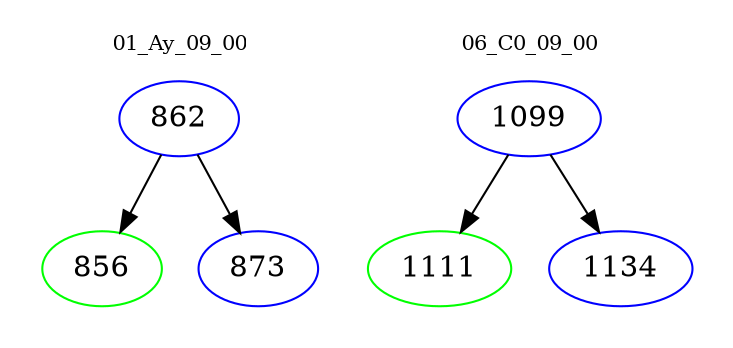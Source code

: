 digraph{
subgraph cluster_0 {
color = white
label = "01_Ay_09_00";
fontsize=10;
T0_862 [label="862", color="blue"]
T0_862 -> T0_856 [color="black"]
T0_856 [label="856", color="green"]
T0_862 -> T0_873 [color="black"]
T0_873 [label="873", color="blue"]
}
subgraph cluster_1 {
color = white
label = "06_C0_09_00";
fontsize=10;
T1_1099 [label="1099", color="blue"]
T1_1099 -> T1_1111 [color="black"]
T1_1111 [label="1111", color="green"]
T1_1099 -> T1_1134 [color="black"]
T1_1134 [label="1134", color="blue"]
}
}

